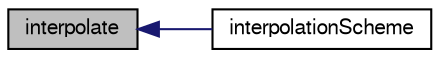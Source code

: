 digraph "interpolate"
{
  bgcolor="transparent";
  edge [fontname="FreeSans",fontsize="10",labelfontname="FreeSans",labelfontsize="10"];
  node [fontname="FreeSans",fontsize="10",shape=record];
  rankdir="LR";
  Node684 [label="interpolate",height=0.2,width=0.4,color="black", fillcolor="grey75", style="filled", fontcolor="black"];
  Node684 -> Node685 [dir="back",color="midnightblue",fontsize="10",style="solid",fontname="FreeSans"];
  Node685 [label="interpolationScheme",height=0.2,width=0.4,color="black",URL="$a22450.html#a2d9e21eaae392e6d5966ee9d5fc9c7ae"];
}
